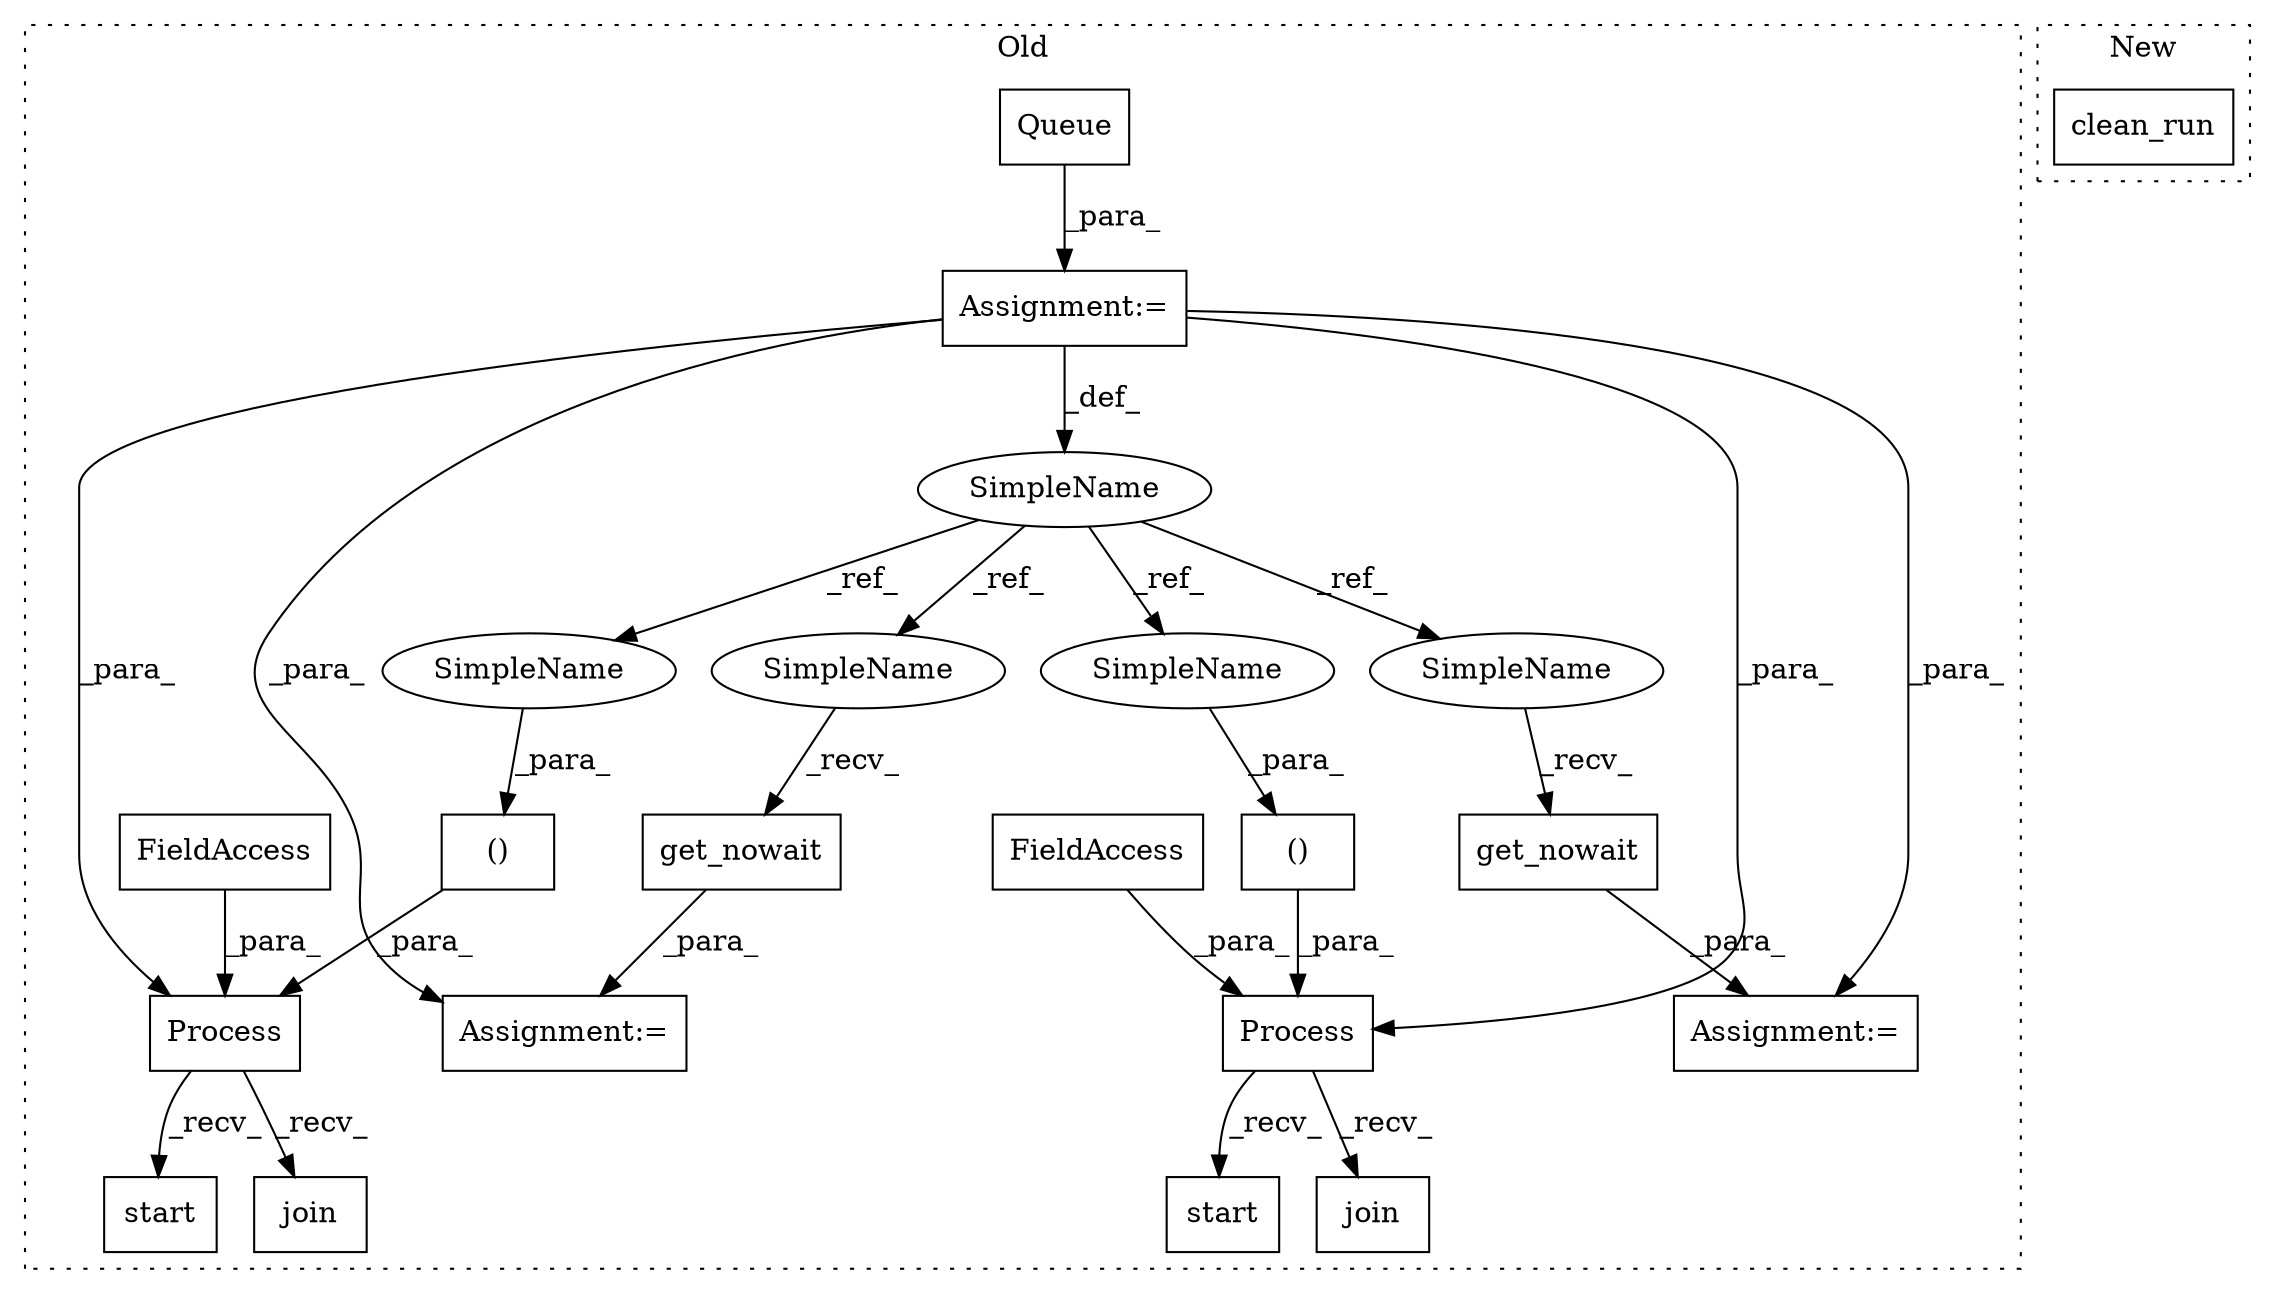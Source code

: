 digraph G {
subgraph cluster0 {
1 [label="start" a="32" s="9732" l="7" shape="box"];
3 [label="()" a="106" s="9693" l="29" shape="box"];
4 [label="SimpleName" a="42" s="9185" l="5" shape="ellipse"];
5 [label="get_nowait" a="32" s="9497" l="12" shape="box"];
6 [label="Process" a="32" s="9673,9722" l="8,2" shape="box"];
7 [label="FieldAccess" a="22" s="9681" l="6" shape="box"];
8 [label="join" a="32" s="9747" l="6" shape="box"];
9 [label="Assignment:=" a="7" s="9190" l="1" shape="box"];
10 [label="Queue" a="32" s="9191" l="7" shape="box"];
11 [label="Assignment:=" a="7" s="9490" l="1" shape="box"];
12 [label="()" a="106" s="9285" l="29" shape="box"];
13 [label="get_nowait" a="32" s="9905" l="12" shape="box"];
14 [label="start" a="32" s="9324" l="7" shape="box"];
15 [label="Process" a="32" s="9265,9314" l="8,2" shape="box"];
16 [label="FieldAccess" a="22" s="9273" l="6" shape="box"];
17 [label="join" a="32" s="9339" l="6" shape="box"];
18 [label="Assignment:=" a="7" s="9898" l="1" shape="box"];
19 [label="SimpleName" a="42" s="9717" l="5" shape="ellipse"];
20 [label="SimpleName" a="42" s="9309" l="5" shape="ellipse"];
21 [label="SimpleName" a="42" s="9899" l="5" shape="ellipse"];
22 [label="SimpleName" a="42" s="9491" l="5" shape="ellipse"];
label = "Old";
style="dotted";
}
subgraph cluster1 {
2 [label="clean_run" a="32" s="9176,9194" l="10,1" shape="box"];
label = "New";
style="dotted";
}
3 -> 6 [label="_para_"];
4 -> 22 [label="_ref_"];
4 -> 19 [label="_ref_"];
4 -> 20 [label="_ref_"];
4 -> 21 [label="_ref_"];
5 -> 11 [label="_para_"];
6 -> 1 [label="_recv_"];
6 -> 8 [label="_recv_"];
7 -> 6 [label="_para_"];
9 -> 6 [label="_para_"];
9 -> 15 [label="_para_"];
9 -> 4 [label="_def_"];
9 -> 11 [label="_para_"];
9 -> 18 [label="_para_"];
10 -> 9 [label="_para_"];
12 -> 15 [label="_para_"];
13 -> 18 [label="_para_"];
15 -> 17 [label="_recv_"];
15 -> 14 [label="_recv_"];
16 -> 15 [label="_para_"];
19 -> 3 [label="_para_"];
20 -> 12 [label="_para_"];
21 -> 13 [label="_recv_"];
22 -> 5 [label="_recv_"];
}
